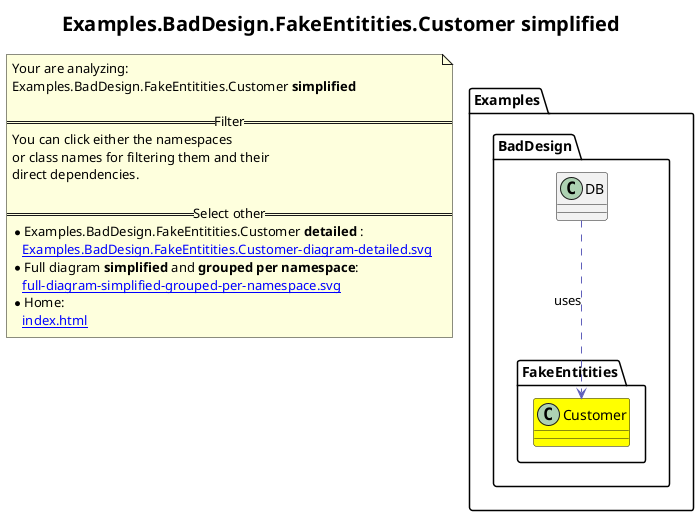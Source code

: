 @startuml
skinparam linetype ortho
title <size:20>Examples.BadDesign.FakeEntitities.Customer **simplified** </size>
note "Your are analyzing:\nExamples.BadDesign.FakeEntitities.Customer **simplified** \n\n==Filter==\nYou can click either the namespaces \nor class names for filtering them and their\ndirect dependencies.\n\n==Select other==\n* Examples.BadDesign.FakeEntitities.Customer **detailed** :\n   [[Examples.BadDesign.FakeEntitities.Customer-diagram-detailed.svg]]\n* Full diagram **simplified** and **grouped per namespace**:\n   [[full-diagram-simplified-grouped-per-namespace.svg]]\n* Home:\n   [[index.html]]" as FloatingNote
  class Examples.BadDesign.DB [[Examples.BadDesign.DB-diagram-simplified.svg]]  {
  }
    class Examples.BadDesign.FakeEntitities.Customer [[Examples.BadDesign.FakeEntitities.Customer-diagram-simplified.svg]] #yellow {
    }
 ' *************************************** 
 ' *************************************** 
 ' *************************************** 
' Class relations extracted from namespace:
' Examples.BadDesign
Examples.BadDesign.DB .[#6060BB].> Examples.BadDesign.FakeEntitities.Customer  : uses 
' Class relations extracted from namespace:
' Examples.BadDesign.FakeEntitities
@enduml